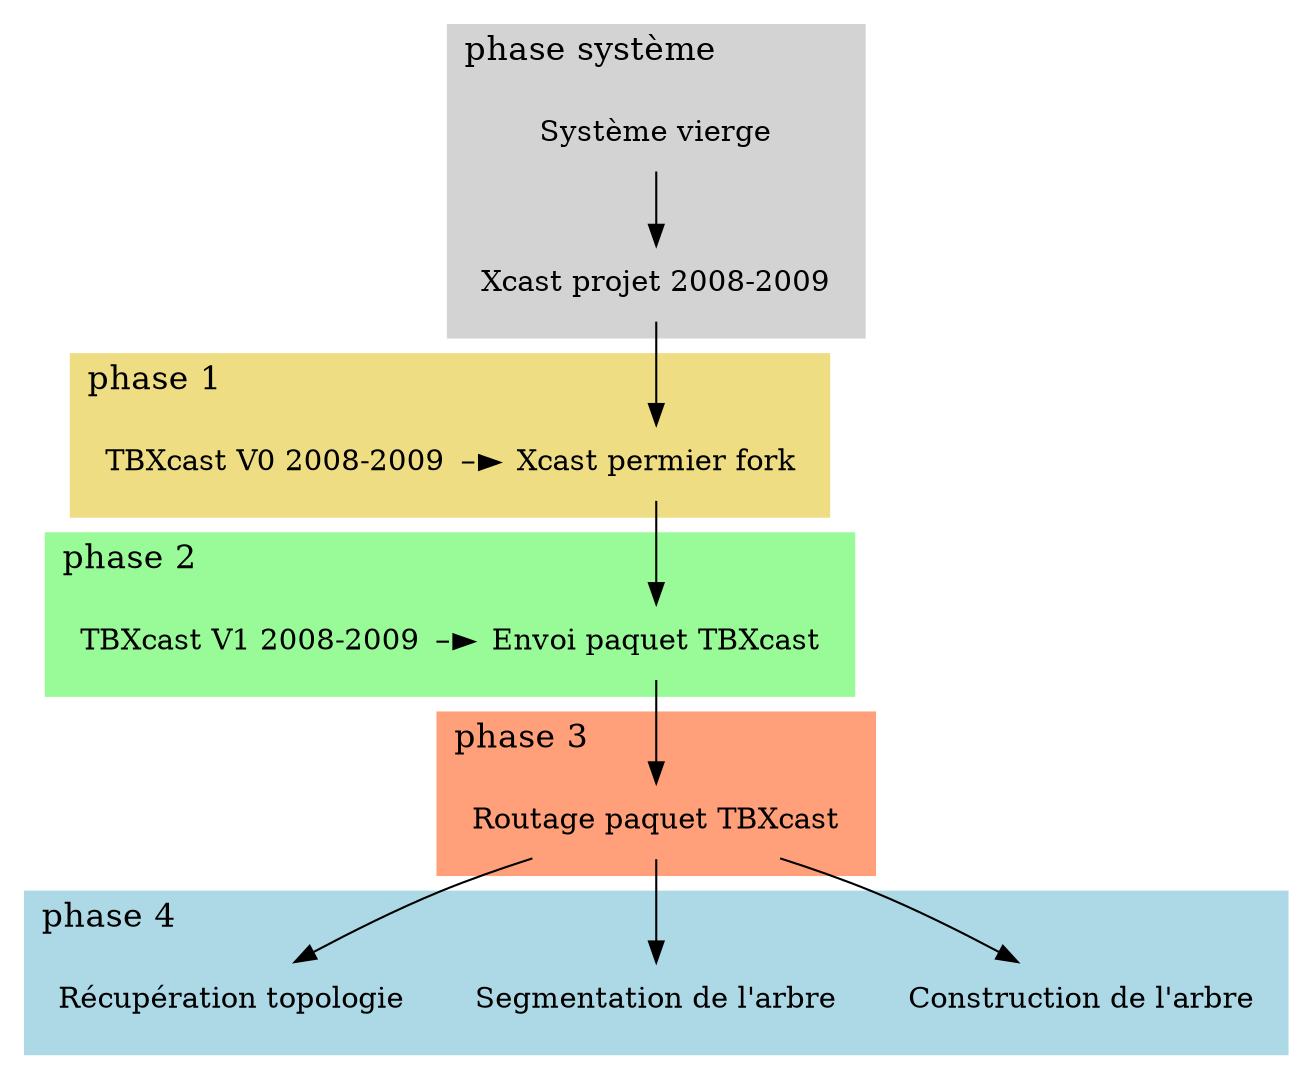 digraph G {
	node [shape=plaintext];
	subgraph cluster_avantphase {	
		label="phase système";
		fontsize=16;
		labeljust="l";
		style=filled;
		color=lightgray;
		sysv [label="Système vierge"];
		Xcast [label="Xcast projet 2008-2009"];
		sysv -> Xcast;
	}
	subgraph cluster_p1{
		label="phase 1";
		fontsize=16;
		labeljust="l";
		style=filled;
		color=lightgoldenrod;
		v0 [label="Xcast permier fork"];
		v0b [label="TBXcast V0 2008-2009"];
		{
			rank = same;
			v0;
			v0b;
		}
	}
	subgraph cluster_p2{
		label="phase 2";
		fontsize=16;
		labeljust="l";
		style=filled;
		color=palegreen;
		v1 [label="Envoi paquet TBXcast"];
		v1b [label="TBXcast V1 2008-2009"];
		{
			rank = same;
			v1;
			v1b;
		}
	}
	subgraph cluster_p3{
		label="phase 3";
		fontsize=16;
		labeljust="l";
		style=filled;
		color=lightsalmon;
		v2 [label="Routage paquet TBXcast"];
	}
	subgraph cluster_v3 {
		v31 [label="Construction de l'arbre"];
		v32 [label="Segmentation de l'arbre"];
		v33 [label="Récupération topologie"];
		label="phase 4";
		fontsize=16;
		labeljust="l";
		style=filled;
		color=lightblue;
	}
	Xcast -> v0 ;
	v0b -> v0 [style=dashed];
	v0 -> v1;
	v1b -> v1 [style=dashed];
	v1 -> v2;
	v2 -> v31;
	v2 -> v32 ;
	v2 -> v33;

}

